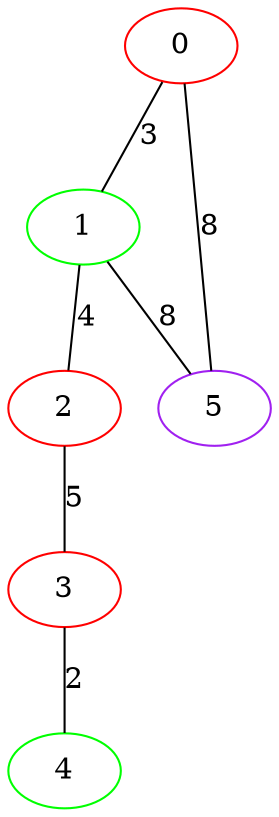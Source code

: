 graph "" {
0 [color=red, weight=1];
1 [color=green, weight=2];
2 [color=red, weight=1];
3 [color=red, weight=1];
4 [color=green, weight=2];
5 [color=purple, weight=4];
0 -- 1  [key=0, label=3];
0 -- 5  [key=0, label=8];
1 -- 2  [key=0, label=4];
1 -- 5  [key=0, label=8];
2 -- 3  [key=0, label=5];
3 -- 4  [key=0, label=2];
}
